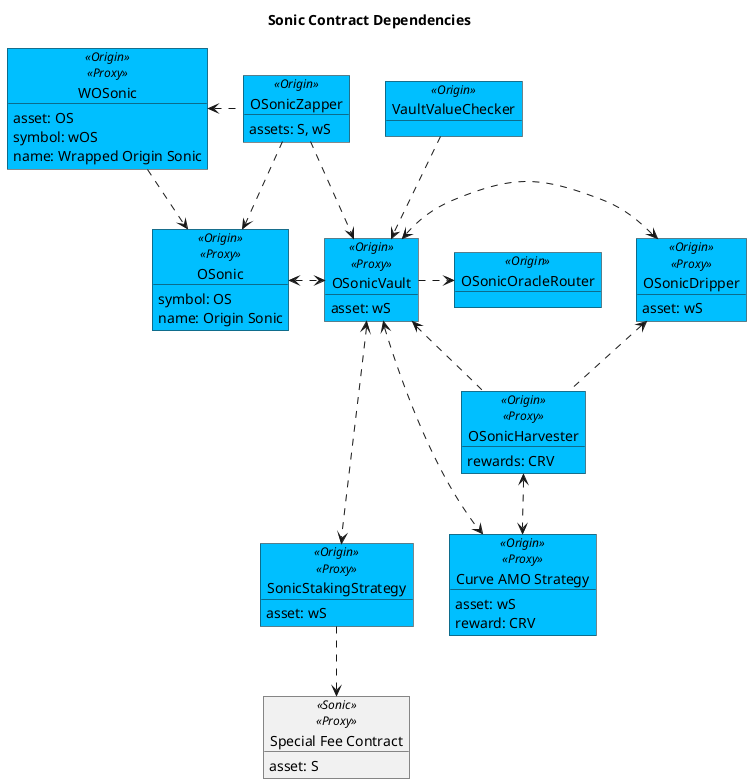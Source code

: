 @startuml

!$originColor = DeepSkyBlue
!$phase2 = Yellow
' !$originColor = WhiteSmoke
!$newColor = LightGreen
!$changedColor = Orange
!$thirdPartyColor = WhiteSmoke

' legend
' blue - Origin
' ' green - new
' ' orange - changed
' yellow - phase2
' white - 3rd Party
' end legend

title "Sonic Contract Dependencies"

object "OSonicZapper" as zap <<Origin>> #$originColor {
    assets: S, wS
}

object "WOSonic" as wos <<Origin>><<Proxy>> #$originColor {
    asset: OS
    symbol: wOS
    name: Wrapped Origin Sonic
}

object "OSonicDripper" as drip <<Origin>><<Proxy>> #$originColor {
    asset: wS
}

object "VaultValueChecker" as checker <<Origin>> #$originColor {
}

object "OSonic" as os <<Origin>><<Proxy>> #$originColor {
    symbol: OS
    name: Origin Sonic
}

object "OSonicVault" as vault <<Origin>><<Proxy>> #$originColor {
    asset: wS
}

object "SonicStakingStrategy" as stakeStrat <<Origin>><<Proxy>> #$originColor {
    asset: wS
}

object "Special Fee Contract" as sfc <<Sonic>><<Proxy>> {
    asset: S
}

object "Curve AMO Strategy" as amoStrat <<Origin>><<Proxy>> #$originColor {
    asset: wS
    reward: CRV
}

object "OSonicHarvester" as harv <<Origin>><<Proxy>> #$originColor {
    rewards: CRV
}

' Oracle
object "OSonicOracleRouter" as router <<Origin>> #DeepSkyBlue {
}

wos <. zap
zap ..> os
zap ..> vault

checker ..> vault

wos ..> os
os <.> vault
vault <.> drip
vault <...> stakeStrat
stakeStrat ..> sfc
vault <...> amoStrat
vault .> router

vault <.. harv 
drip <.. harv 

harv <..> amoStrat


@enduml